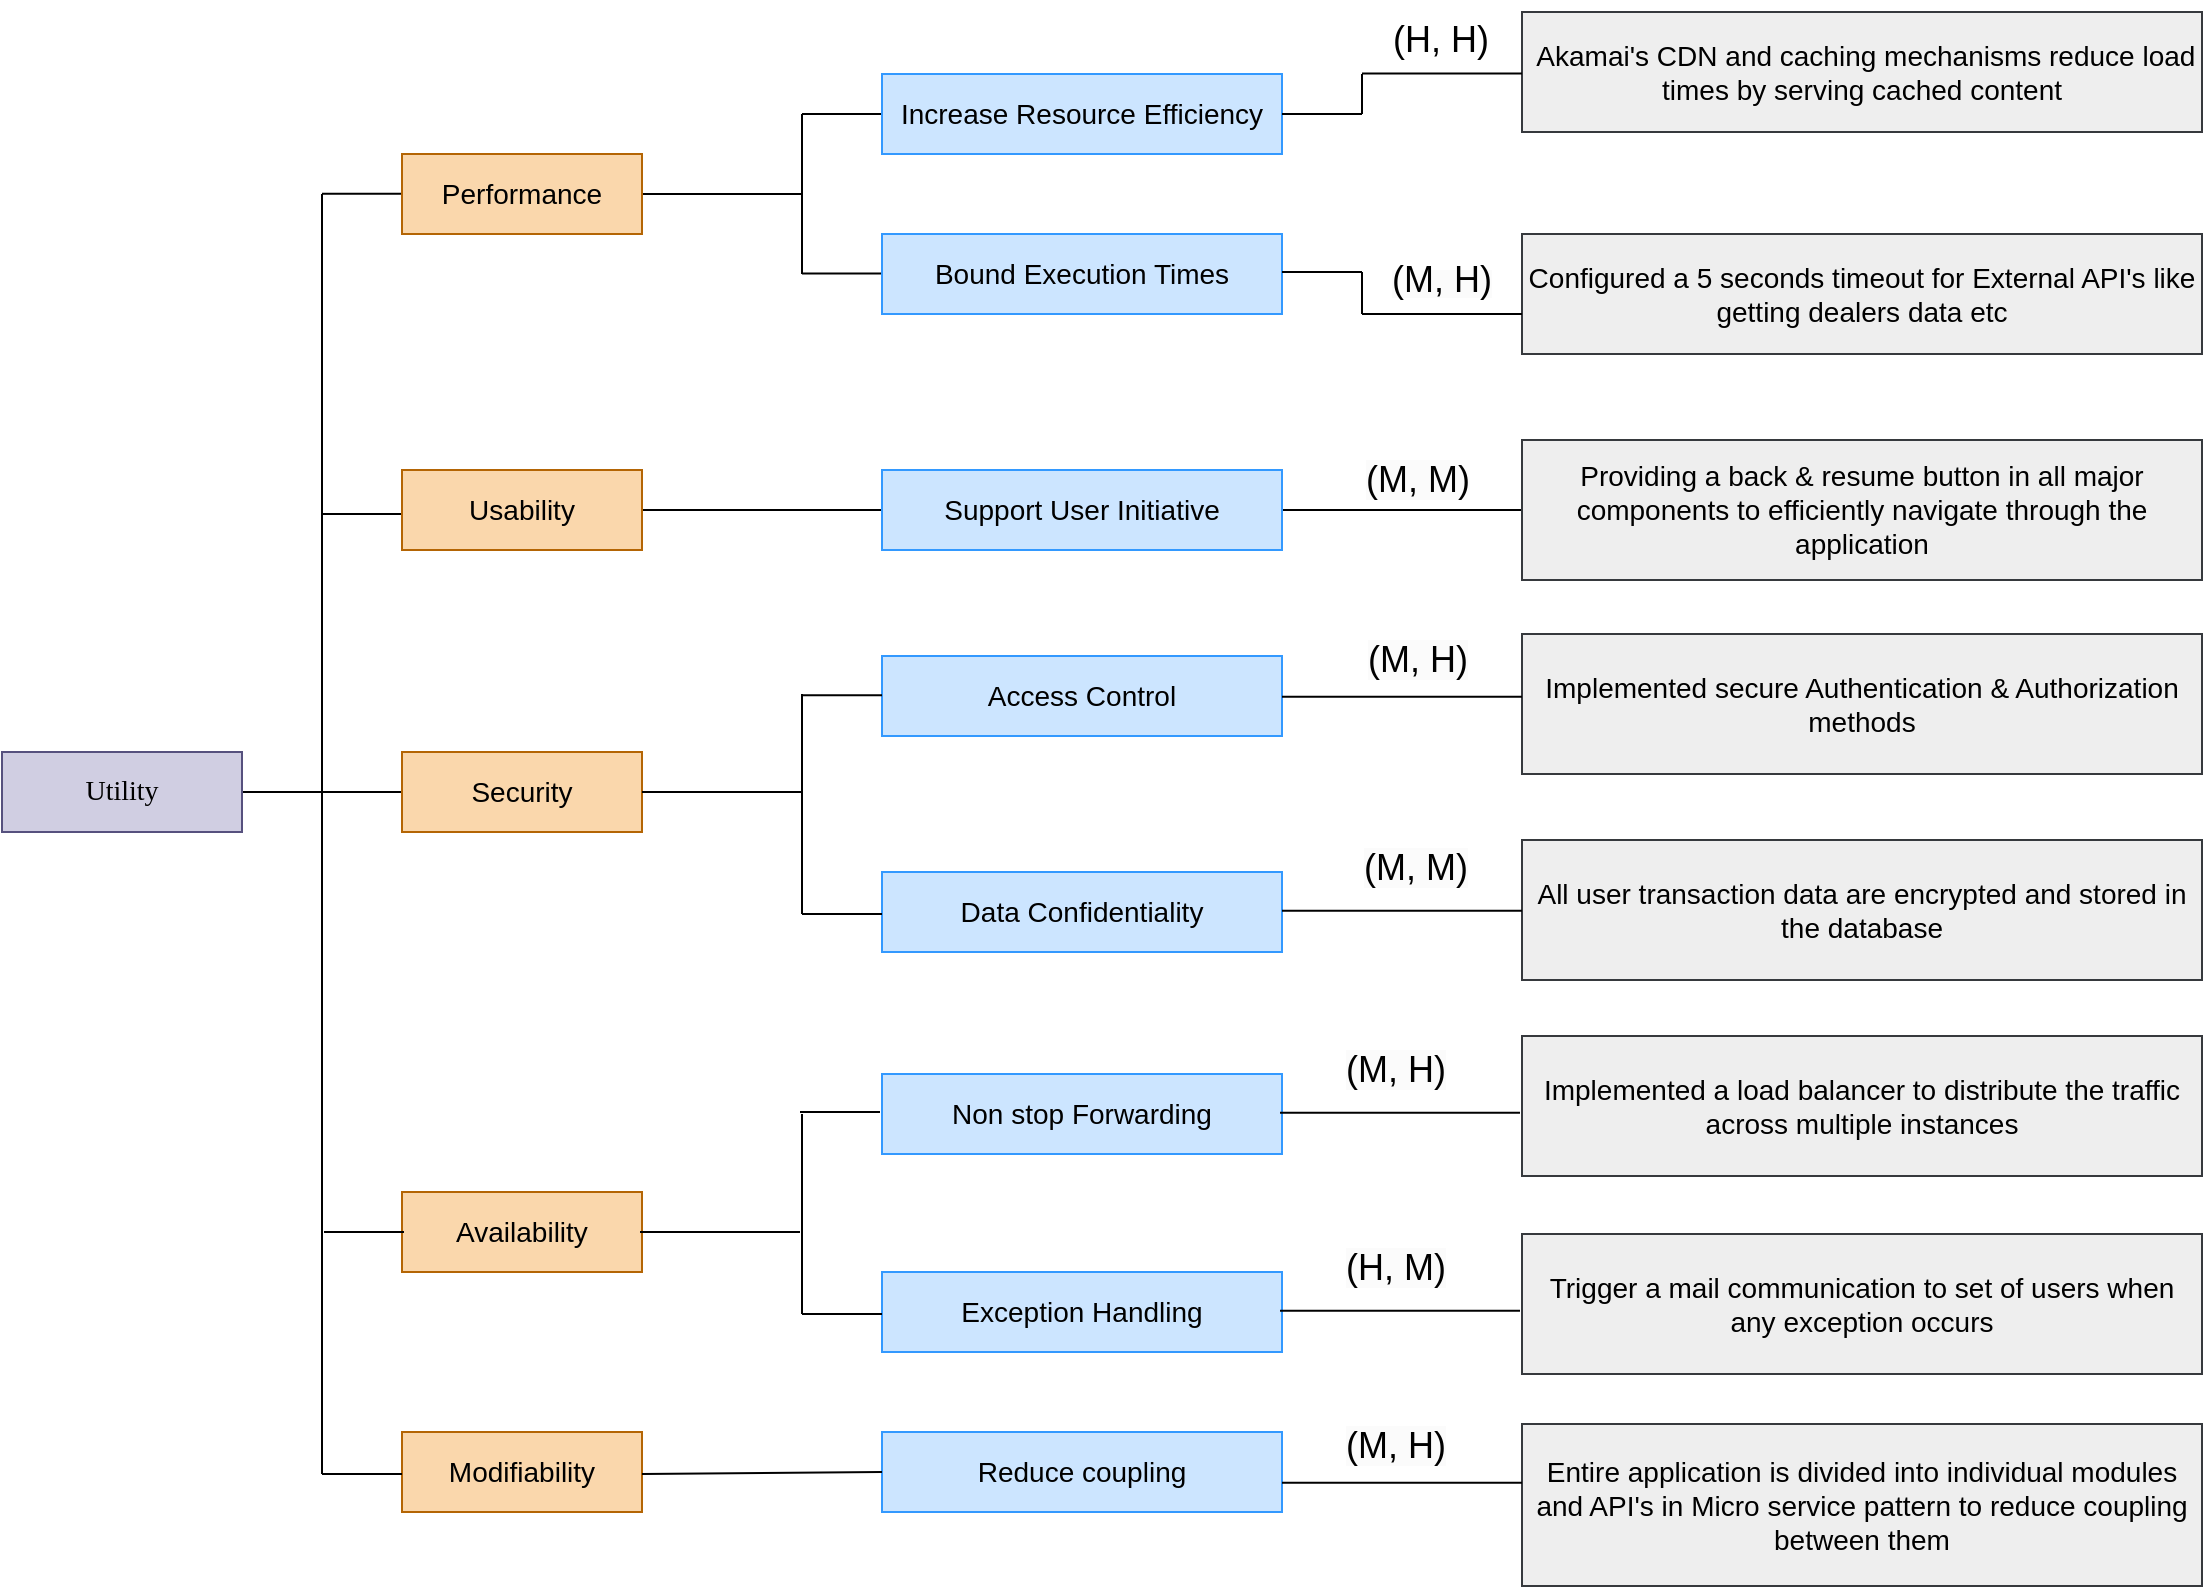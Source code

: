 <mxfile version="24.7.8">
  <diagram name="Page-1" id="LmiuUmgnv__zAsx9lShg">
    <mxGraphModel dx="3731" dy="2037" grid="1" gridSize="10" guides="1" tooltips="1" connect="1" arrows="1" fold="1" page="1" pageScale="1" pageWidth="1654" pageHeight="1169" math="0" shadow="0">
      <root>
        <mxCell id="0" />
        <mxCell id="1" parent="0" />
        <mxCell id="gtHZ6hIYW6Zl_LwmwWwU-5" value="&lt;font style=&quot;font-size: 14px;&quot;&gt;Availability&lt;/font&gt;" style="rounded=0;whiteSpace=wrap;html=1;fillColor=#fad7ac;strokeColor=#b46504;" vertex="1" parent="1">
          <mxGeometry x="240" y="599" width="120" height="40" as="geometry" />
        </mxCell>
        <mxCell id="gtHZ6hIYW6Zl_LwmwWwU-6" value="&lt;span style=&quot;font-size: 14px;&quot;&gt;Modifiability&lt;/span&gt;" style="rounded=0;whiteSpace=wrap;html=1;fillColor=#fad7ac;strokeColor=#b46504;" vertex="1" parent="1">
          <mxGeometry x="240" y="719" width="120" height="40" as="geometry" />
        </mxCell>
        <mxCell id="gtHZ6hIYW6Zl_LwmwWwU-8" value="&lt;font style=&quot;font-size: 14px;&quot;&gt;&amp;nbsp;Akamai&#39;s CDN and caching mechanisms reduce load times by serving cached content&lt;/font&gt;" style="rounded=0;whiteSpace=wrap;html=1;fillColor=#eeeeee;strokeColor=#36393d;" vertex="1" parent="1">
          <mxGeometry x="800" y="9" width="340" height="60" as="geometry" />
        </mxCell>
        <mxCell id="gtHZ6hIYW6Zl_LwmwWwU-12" value="&lt;span style=&quot;font-size: 14px;&quot;&gt;Configured a 5 seconds timeout for External API&#39;s like getting dealers data etc&lt;/span&gt;" style="rounded=0;whiteSpace=wrap;html=1;fillColor=#eeeeee;strokeColor=#36393d;" vertex="1" parent="1">
          <mxGeometry x="800" y="120" width="340" height="60" as="geometry" />
        </mxCell>
        <mxCell id="gtHZ6hIYW6Zl_LwmwWwU-17" value="" style="endArrow=none;html=1;rounded=0;exitX=1;exitY=0.5;exitDx=0;exitDy=0;entryX=0;entryY=0.5;entryDx=0;entryDy=0;" edge="1" parent="1" source="gtHZ6hIYW6Zl_LwmwWwU-1" target="gtHZ6hIYW6Zl_LwmwWwU-4">
          <mxGeometry width="50" height="50" relative="1" as="geometry">
            <mxPoint x="450" y="429" as="sourcePoint" />
            <mxPoint x="500" y="379" as="targetPoint" />
          </mxGeometry>
        </mxCell>
        <mxCell id="gtHZ6hIYW6Zl_LwmwWwU-18" value="" style="endArrow=none;html=1;rounded=0;" edge="1" parent="1">
          <mxGeometry width="50" height="50" relative="1" as="geometry">
            <mxPoint x="200" y="400" as="sourcePoint" />
            <mxPoint x="200" y="100" as="targetPoint" />
          </mxGeometry>
        </mxCell>
        <mxCell id="gtHZ6hIYW6Zl_LwmwWwU-20" value="" style="endArrow=none;html=1;rounded=0;" edge="1" parent="1">
          <mxGeometry width="50" height="50" relative="1" as="geometry">
            <mxPoint x="200" y="260" as="sourcePoint" />
            <mxPoint x="240" y="260" as="targetPoint" />
            <Array as="points" />
          </mxGeometry>
        </mxCell>
        <mxCell id="gtHZ6hIYW6Zl_LwmwWwU-4" value="&lt;font style=&quot;font-size: 14px;&quot;&gt;Security&lt;/font&gt;" style="rounded=0;whiteSpace=wrap;html=1;fillColor=#fad7ac;strokeColor=#b46504;" vertex="1" parent="1">
          <mxGeometry x="240" y="379" width="120" height="40" as="geometry" />
        </mxCell>
        <mxCell id="gtHZ6hIYW6Zl_LwmwWwU-1" value="&lt;font style=&quot;font-size: 14px;&quot; face=&quot;Verdana&quot;&gt;Utility&lt;/font&gt;" style="rounded=0;whiteSpace=wrap;html=1;fillColor=#d0cee2;strokeColor=#56517e;" vertex="1" parent="1">
          <mxGeometry x="40" y="379" width="120" height="40" as="geometry" />
        </mxCell>
        <mxCell id="gtHZ6hIYW6Zl_LwmwWwU-21" value="" style="endArrow=none;html=1;rounded=0;" edge="1" parent="1">
          <mxGeometry width="50" height="50" relative="1" as="geometry">
            <mxPoint x="200" y="99.82" as="sourcePoint" />
            <mxPoint x="240" y="99.82" as="targetPoint" />
            <Array as="points" />
          </mxGeometry>
        </mxCell>
        <mxCell id="gtHZ6hIYW6Zl_LwmwWwU-22" value="" style="endArrow=none;html=1;rounded=0;exitX=1;exitY=0.5;exitDx=0;exitDy=0;" edge="1" parent="1" source="gtHZ6hIYW6Zl_LwmwWwU-2">
          <mxGeometry width="50" height="50" relative="1" as="geometry">
            <mxPoint x="470" y="280" as="sourcePoint" />
            <mxPoint x="440" y="100" as="targetPoint" />
          </mxGeometry>
        </mxCell>
        <mxCell id="gtHZ6hIYW6Zl_LwmwWwU-23" value="" style="endArrow=none;html=1;rounded=0;" edge="1" parent="1">
          <mxGeometry width="50" height="50" relative="1" as="geometry">
            <mxPoint x="440" y="140" as="sourcePoint" />
            <mxPoint x="440" y="60" as="targetPoint" />
          </mxGeometry>
        </mxCell>
        <mxCell id="gtHZ6hIYW6Zl_LwmwWwU-24" value="" style="endArrow=none;html=1;rounded=0;entryX=0;entryY=0.5;entryDx=0;entryDy=0;" edge="1" parent="1" target="gtHZ6hIYW6Zl_LwmwWwU-7">
          <mxGeometry width="50" height="50" relative="1" as="geometry">
            <mxPoint x="440" y="60" as="sourcePoint" />
            <mxPoint x="520" y="230" as="targetPoint" />
          </mxGeometry>
        </mxCell>
        <mxCell id="gtHZ6hIYW6Zl_LwmwWwU-25" value="" style="endArrow=none;html=1;rounded=0;entryX=0;entryY=0.5;entryDx=0;entryDy=0;" edge="1" parent="1">
          <mxGeometry width="50" height="50" relative="1" as="geometry">
            <mxPoint x="440" y="139.71" as="sourcePoint" />
            <mxPoint x="480" y="139.71" as="targetPoint" />
          </mxGeometry>
        </mxCell>
        <mxCell id="gtHZ6hIYW6Zl_LwmwWwU-2" value="&lt;font style=&quot;font-size: 14px;&quot;&gt;Performance&lt;/font&gt;" style="rounded=0;whiteSpace=wrap;html=1;fillColor=#fad7ac;strokeColor=#b46504;" vertex="1" parent="1">
          <mxGeometry x="240" y="80" width="120" height="40" as="geometry" />
        </mxCell>
        <mxCell id="gtHZ6hIYW6Zl_LwmwWwU-7" value="&lt;font style=&quot;font-size: 14px;&quot;&gt;Increase Resource Efficiency&lt;/font&gt;" style="rounded=0;whiteSpace=wrap;html=1;fillColor=#cce5ff;strokeColor=#3399FF;" vertex="1" parent="1">
          <mxGeometry x="480" y="40" width="200" height="40" as="geometry" />
        </mxCell>
        <mxCell id="gtHZ6hIYW6Zl_LwmwWwU-11" value="&lt;span style=&quot;font-size: 14px;&quot;&gt;Bound Execution Times&lt;/span&gt;" style="rounded=0;whiteSpace=wrap;html=1;fillColor=#cce5ff;strokeColor=#3399FF;" vertex="1" parent="1">
          <mxGeometry x="480" y="120" width="200" height="40" as="geometry" />
        </mxCell>
        <mxCell id="gtHZ6hIYW6Zl_LwmwWwU-26" value="" style="endArrow=none;html=1;rounded=0;exitX=1;exitY=0.5;exitDx=0;exitDy=0;entryX=0;entryY=0.5;entryDx=0;entryDy=0;" edge="1" parent="1" source="gtHZ6hIYW6Zl_LwmwWwU-3" target="gtHZ6hIYW6Zl_LwmwWwU-13">
          <mxGeometry width="50" height="50" relative="1" as="geometry">
            <mxPoint x="420" y="320" as="sourcePoint" />
            <mxPoint x="470" y="270" as="targetPoint" />
          </mxGeometry>
        </mxCell>
        <mxCell id="gtHZ6hIYW6Zl_LwmwWwU-3" value="&lt;font style=&quot;font-size: 14px;&quot;&gt;Usability&lt;/font&gt;" style="rounded=0;whiteSpace=wrap;html=1;fillColor=#fad7ac;strokeColor=#b46504;" vertex="1" parent="1">
          <mxGeometry x="240" y="238" width="120" height="40" as="geometry" />
        </mxCell>
        <mxCell id="gtHZ6hIYW6Zl_LwmwWwU-27" value="" style="endArrow=none;html=1;rounded=0;entryX=1;entryY=0.5;entryDx=0;entryDy=0;exitX=0;exitY=0.5;exitDx=0;exitDy=0;" edge="1" parent="1" source="gtHZ6hIYW6Zl_LwmwWwU-14" target="gtHZ6hIYW6Zl_LwmwWwU-13">
          <mxGeometry width="50" height="50" relative="1" as="geometry">
            <mxPoint x="420" y="320" as="sourcePoint" />
            <mxPoint x="470" y="270" as="targetPoint" />
          </mxGeometry>
        </mxCell>
        <mxCell id="gtHZ6hIYW6Zl_LwmwWwU-13" value="&lt;span style=&quot;font-size: 14px;&quot;&gt;Support User Initiative&lt;/span&gt;" style="rounded=0;whiteSpace=wrap;html=1;fillColor=#cce5ff;strokeColor=#3399FF;" vertex="1" parent="1">
          <mxGeometry x="480" y="238" width="200" height="40" as="geometry" />
        </mxCell>
        <mxCell id="gtHZ6hIYW6Zl_LwmwWwU-14" value="&lt;span style=&quot;font-size: 14px;&quot;&gt;Providing a back &amp;amp; resume button in all major components to efficiently navigate through the application&lt;/span&gt;" style="rounded=0;whiteSpace=wrap;html=1;fillColor=#eeeeee;strokeColor=#36393d;" vertex="1" parent="1">
          <mxGeometry x="800" y="223" width="340" height="70" as="geometry" />
        </mxCell>
        <mxCell id="gtHZ6hIYW6Zl_LwmwWwU-28" value="" style="endArrow=none;html=1;rounded=0;entryX=1;entryY=0.5;entryDx=0;entryDy=0;" edge="1" parent="1" target="gtHZ6hIYW6Zl_LwmwWwU-7">
          <mxGeometry width="50" height="50" relative="1" as="geometry">
            <mxPoint x="720" y="60" as="sourcePoint" />
            <mxPoint x="470" y="190" as="targetPoint" />
          </mxGeometry>
        </mxCell>
        <mxCell id="gtHZ6hIYW6Zl_LwmwWwU-29" value="" style="endArrow=none;html=1;rounded=0;" edge="1" parent="1">
          <mxGeometry width="50" height="50" relative="1" as="geometry">
            <mxPoint x="720" y="40" as="sourcePoint" />
            <mxPoint x="720" y="60" as="targetPoint" />
          </mxGeometry>
        </mxCell>
        <mxCell id="gtHZ6hIYW6Zl_LwmwWwU-31" value="" style="endArrow=none;html=1;rounded=0;entryX=1;entryY=0.5;entryDx=0;entryDy=0;" edge="1" parent="1">
          <mxGeometry width="50" height="50" relative="1" as="geometry">
            <mxPoint x="720" y="139" as="sourcePoint" />
            <mxPoint x="680" y="139" as="targetPoint" />
          </mxGeometry>
        </mxCell>
        <mxCell id="gtHZ6hIYW6Zl_LwmwWwU-32" value="" style="endArrow=none;html=1;rounded=0;" edge="1" parent="1">
          <mxGeometry width="50" height="50" relative="1" as="geometry">
            <mxPoint x="720" y="139" as="sourcePoint" />
            <mxPoint x="720" y="160" as="targetPoint" />
          </mxGeometry>
        </mxCell>
        <mxCell id="gtHZ6hIYW6Zl_LwmwWwU-33" value="" style="endArrow=none;html=1;rounded=0;" edge="1" parent="1">
          <mxGeometry width="50" height="50" relative="1" as="geometry">
            <mxPoint x="720" y="160" as="sourcePoint" />
            <mxPoint x="800" y="160" as="targetPoint" />
          </mxGeometry>
        </mxCell>
        <mxCell id="gtHZ6hIYW6Zl_LwmwWwU-34" value="" style="endArrow=none;html=1;rounded=0;" edge="1" parent="1">
          <mxGeometry width="50" height="50" relative="1" as="geometry">
            <mxPoint x="720" y="39.79" as="sourcePoint" />
            <mxPoint x="800" y="39.79" as="targetPoint" />
          </mxGeometry>
        </mxCell>
        <mxCell id="gtHZ6hIYW6Zl_LwmwWwU-35" value="&lt;span style=&quot;font-size: 14px;&quot;&gt;Access Control&lt;/span&gt;" style="rounded=0;whiteSpace=wrap;html=1;fillColor=#cce5ff;strokeColor=#3399FF;" vertex="1" parent="1">
          <mxGeometry x="480" y="331" width="200" height="40" as="geometry" />
        </mxCell>
        <mxCell id="gtHZ6hIYW6Zl_LwmwWwU-36" value="&lt;span style=&quot;font-size: 14px;&quot;&gt;Implemented secure Authentication &amp;amp; Authorization methods&lt;/span&gt;" style="rounded=0;whiteSpace=wrap;html=1;fillColor=#eeeeee;strokeColor=#36393d;" vertex="1" parent="1">
          <mxGeometry x="800" y="320" width="340" height="70" as="geometry" />
        </mxCell>
        <mxCell id="gtHZ6hIYW6Zl_LwmwWwU-37" value="&lt;span style=&quot;font-size: 14px;&quot;&gt;Data Confidentiality&lt;/span&gt;" style="rounded=0;whiteSpace=wrap;html=1;fillColor=#cce5ff;strokeColor=#3399FF;" vertex="1" parent="1">
          <mxGeometry x="480" y="439" width="200" height="40" as="geometry" />
        </mxCell>
        <mxCell id="gtHZ6hIYW6Zl_LwmwWwU-38" value="&lt;span style=&quot;font-size: 14px;&quot;&gt;All user transaction data are encrypted and stored in the database&lt;/span&gt;" style="rounded=0;whiteSpace=wrap;html=1;fillColor=#eeeeee;strokeColor=#36393d;" vertex="1" parent="1">
          <mxGeometry x="800" y="423" width="340" height="70" as="geometry" />
        </mxCell>
        <mxCell id="gtHZ6hIYW6Zl_LwmwWwU-39" value="" style="endArrow=none;html=1;rounded=0;exitX=1;exitY=0.5;exitDx=0;exitDy=0;" edge="1" parent="1" source="gtHZ6hIYW6Zl_LwmwWwU-4">
          <mxGeometry width="50" height="50" relative="1" as="geometry">
            <mxPoint x="560" y="400" as="sourcePoint" />
            <mxPoint x="440" y="399" as="targetPoint" />
          </mxGeometry>
        </mxCell>
        <mxCell id="gtHZ6hIYW6Zl_LwmwWwU-40" value="" style="endArrow=none;html=1;rounded=0;" edge="1" parent="1">
          <mxGeometry width="50" height="50" relative="1" as="geometry">
            <mxPoint x="440" y="400" as="sourcePoint" />
            <mxPoint x="440" y="350" as="targetPoint" />
          </mxGeometry>
        </mxCell>
        <mxCell id="gtHZ6hIYW6Zl_LwmwWwU-41" value="" style="endArrow=none;html=1;rounded=0;entryX=0;entryY=0.5;entryDx=0;entryDy=0;" edge="1" parent="1">
          <mxGeometry width="50" height="50" relative="1" as="geometry">
            <mxPoint x="440" y="350.57" as="sourcePoint" />
            <mxPoint x="480" y="350.57" as="targetPoint" />
          </mxGeometry>
        </mxCell>
        <mxCell id="gtHZ6hIYW6Zl_LwmwWwU-42" value="" style="endArrow=none;html=1;rounded=0;" edge="1" parent="1">
          <mxGeometry width="50" height="50" relative="1" as="geometry">
            <mxPoint x="440" y="460" as="sourcePoint" />
            <mxPoint x="440" y="400" as="targetPoint" />
          </mxGeometry>
        </mxCell>
        <mxCell id="gtHZ6hIYW6Zl_LwmwWwU-43" value="" style="endArrow=none;html=1;rounded=0;entryX=0;entryY=0.5;entryDx=0;entryDy=0;" edge="1" parent="1">
          <mxGeometry width="50" height="50" relative="1" as="geometry">
            <mxPoint x="440" y="460" as="sourcePoint" />
            <mxPoint x="480" y="460" as="targetPoint" />
          </mxGeometry>
        </mxCell>
        <mxCell id="gtHZ6hIYW6Zl_LwmwWwU-44" value="" style="endArrow=none;html=1;rounded=0;entryX=1;entryY=0.5;entryDx=0;entryDy=0;exitX=0;exitY=0.5;exitDx=0;exitDy=0;" edge="1" parent="1">
          <mxGeometry width="50" height="50" relative="1" as="geometry">
            <mxPoint x="800" y="351.38" as="sourcePoint" />
            <mxPoint x="680" y="351.38" as="targetPoint" />
          </mxGeometry>
        </mxCell>
        <mxCell id="gtHZ6hIYW6Zl_LwmwWwU-45" value="" style="endArrow=none;html=1;rounded=0;entryX=1;entryY=0.5;entryDx=0;entryDy=0;exitX=0;exitY=0.5;exitDx=0;exitDy=0;" edge="1" parent="1">
          <mxGeometry width="50" height="50" relative="1" as="geometry">
            <mxPoint x="800" y="458.37" as="sourcePoint" />
            <mxPoint x="680" y="458.37" as="targetPoint" />
          </mxGeometry>
        </mxCell>
        <mxCell id="gtHZ6hIYW6Zl_LwmwWwU-46" value="&lt;span style=&quot;font-size: 14px;&quot;&gt;Non stop Forwarding&lt;/span&gt;" style="rounded=0;whiteSpace=wrap;html=1;fillColor=#cce5ff;strokeColor=#3399FF;" vertex="1" parent="1">
          <mxGeometry x="480" y="540" width="200" height="40" as="geometry" />
        </mxCell>
        <mxCell id="gtHZ6hIYW6Zl_LwmwWwU-47" value="&lt;span style=&quot;font-size: 14px;&quot;&gt;Implemented a load balancer to distribute the traffic across multiple instances&lt;/span&gt;" style="rounded=0;whiteSpace=wrap;html=1;fillColor=#eeeeee;strokeColor=#36393d;" vertex="1" parent="1">
          <mxGeometry x="800" y="521" width="340" height="70" as="geometry" />
        </mxCell>
        <mxCell id="gtHZ6hIYW6Zl_LwmwWwU-48" value="" style="endArrow=none;html=1;rounded=0;" edge="1" parent="1">
          <mxGeometry width="50" height="50" relative="1" as="geometry">
            <mxPoint x="200" y="740" as="sourcePoint" />
            <mxPoint x="200" y="400" as="targetPoint" />
          </mxGeometry>
        </mxCell>
        <mxCell id="gtHZ6hIYW6Zl_LwmwWwU-50" value="" style="endArrow=none;html=1;rounded=0;" edge="1" parent="1">
          <mxGeometry width="50" height="50" relative="1" as="geometry">
            <mxPoint x="201" y="619" as="sourcePoint" />
            <mxPoint x="241" y="619" as="targetPoint" />
            <Array as="points" />
          </mxGeometry>
        </mxCell>
        <mxCell id="gtHZ6hIYW6Zl_LwmwWwU-51" value="" style="endArrow=none;html=1;rounded=0;exitX=1;exitY=0.5;exitDx=0;exitDy=0;" edge="1" parent="1">
          <mxGeometry width="50" height="50" relative="1" as="geometry">
            <mxPoint x="359" y="619" as="sourcePoint" />
            <mxPoint x="439" y="619" as="targetPoint" />
          </mxGeometry>
        </mxCell>
        <mxCell id="gtHZ6hIYW6Zl_LwmwWwU-52" value="" style="endArrow=none;html=1;rounded=0;" edge="1" parent="1">
          <mxGeometry width="50" height="50" relative="1" as="geometry">
            <mxPoint x="440" y="619" as="sourcePoint" />
            <mxPoint x="440" y="560" as="targetPoint" />
          </mxGeometry>
        </mxCell>
        <mxCell id="gtHZ6hIYW6Zl_LwmwWwU-53" value="" style="endArrow=none;html=1;rounded=0;entryX=0;entryY=0.5;entryDx=0;entryDy=0;" edge="1" parent="1">
          <mxGeometry width="50" height="50" relative="1" as="geometry">
            <mxPoint x="439" y="559" as="sourcePoint" />
            <mxPoint x="479" y="559" as="targetPoint" />
          </mxGeometry>
        </mxCell>
        <mxCell id="gtHZ6hIYW6Zl_LwmwWwU-54" value="" style="endArrow=none;html=1;rounded=0;entryX=1;entryY=0.5;entryDx=0;entryDy=0;exitX=0;exitY=0.5;exitDx=0;exitDy=0;" edge="1" parent="1">
          <mxGeometry width="50" height="50" relative="1" as="geometry">
            <mxPoint x="799" y="559.37" as="sourcePoint" />
            <mxPoint x="679" y="559.37" as="targetPoint" />
          </mxGeometry>
        </mxCell>
        <mxCell id="gtHZ6hIYW6Zl_LwmwWwU-55" value="&lt;span style=&quot;font-size: 14px;&quot;&gt;Exception Handling&lt;/span&gt;" style="rounded=0;whiteSpace=wrap;html=1;fillColor=#cce5ff;strokeColor=#3399FF;" vertex="1" parent="1">
          <mxGeometry x="480" y="639" width="200" height="40" as="geometry" />
        </mxCell>
        <mxCell id="gtHZ6hIYW6Zl_LwmwWwU-56" value="&lt;span style=&quot;font-size: 14px;&quot;&gt;Trigger a mail communication to set of users when any exception occurs&lt;/span&gt;" style="rounded=0;whiteSpace=wrap;html=1;fillColor=#eeeeee;strokeColor=#36393d;" vertex="1" parent="1">
          <mxGeometry x="800" y="620" width="340" height="70" as="geometry" />
        </mxCell>
        <mxCell id="gtHZ6hIYW6Zl_LwmwWwU-57" value="" style="endArrow=none;html=1;rounded=0;" edge="1" parent="1">
          <mxGeometry width="50" height="50" relative="1" as="geometry">
            <mxPoint x="440" y="660" as="sourcePoint" />
            <mxPoint x="440" y="619" as="targetPoint" />
          </mxGeometry>
        </mxCell>
        <mxCell id="gtHZ6hIYW6Zl_LwmwWwU-58" value="" style="endArrow=none;html=1;rounded=0;entryX=0;entryY=0.5;entryDx=0;entryDy=0;" edge="1" parent="1">
          <mxGeometry width="50" height="50" relative="1" as="geometry">
            <mxPoint x="440" y="660" as="sourcePoint" />
            <mxPoint x="480" y="660" as="targetPoint" />
          </mxGeometry>
        </mxCell>
        <mxCell id="gtHZ6hIYW6Zl_LwmwWwU-59" value="" style="endArrow=none;html=1;rounded=0;entryX=1;entryY=0.5;entryDx=0;entryDy=0;exitX=0;exitY=0.5;exitDx=0;exitDy=0;" edge="1" parent="1">
          <mxGeometry width="50" height="50" relative="1" as="geometry">
            <mxPoint x="799" y="658.37" as="sourcePoint" />
            <mxPoint x="679" y="658.37" as="targetPoint" />
          </mxGeometry>
        </mxCell>
        <mxCell id="gtHZ6hIYW6Zl_LwmwWwU-60" value="" style="endArrow=none;html=1;rounded=0;" edge="1" parent="1">
          <mxGeometry width="50" height="50" relative="1" as="geometry">
            <mxPoint x="200" y="740" as="sourcePoint" />
            <mxPoint x="240" y="740" as="targetPoint" />
            <Array as="points" />
          </mxGeometry>
        </mxCell>
        <mxCell id="gtHZ6hIYW6Zl_LwmwWwU-61" value="&lt;span style=&quot;font-size: 14px;&quot;&gt;Reduce coupling&lt;/span&gt;" style="rounded=0;whiteSpace=wrap;html=1;fillColor=#cce5ff;strokeColor=#3399FF;" vertex="1" parent="1">
          <mxGeometry x="480" y="719" width="200" height="40" as="geometry" />
        </mxCell>
        <mxCell id="gtHZ6hIYW6Zl_LwmwWwU-62" value="&lt;span style=&quot;font-size: 14px;&quot;&gt;Entire application is divided into individual modules and API&#39;s in Micro service pattern to reduce coupling between them&lt;/span&gt;" style="rounded=0;whiteSpace=wrap;html=1;fillColor=#eeeeee;strokeColor=#36393d;" vertex="1" parent="1">
          <mxGeometry x="800" y="715" width="340" height="81" as="geometry" />
        </mxCell>
        <mxCell id="gtHZ6hIYW6Zl_LwmwWwU-63" value="" style="endArrow=none;html=1;rounded=0;exitX=1;exitY=0.5;exitDx=0;exitDy=0;entryX=0;entryY=0.5;entryDx=0;entryDy=0;" edge="1" parent="1" target="gtHZ6hIYW6Zl_LwmwWwU-61">
          <mxGeometry width="50" height="50" relative="1" as="geometry">
            <mxPoint x="360" y="740" as="sourcePoint" />
            <mxPoint x="440" y="740" as="targetPoint" />
          </mxGeometry>
        </mxCell>
        <mxCell id="gtHZ6hIYW6Zl_LwmwWwU-64" value="" style="endArrow=none;html=1;rounded=0;entryX=1;entryY=0.5;entryDx=0;entryDy=0;exitX=0;exitY=0.5;exitDx=0;exitDy=0;" edge="1" parent="1">
          <mxGeometry width="50" height="50" relative="1" as="geometry">
            <mxPoint x="800" y="744.37" as="sourcePoint" />
            <mxPoint x="680" y="744.37" as="targetPoint" />
          </mxGeometry>
        </mxCell>
        <mxCell id="gtHZ6hIYW6Zl_LwmwWwU-65" value="&lt;font style=&quot;font-size: 18px;&quot;&gt;(H, H)&lt;/font&gt;" style="text;html=1;align=center;verticalAlign=middle;resizable=0;points=[];autosize=1;strokeColor=none;fillColor=none;" vertex="1" parent="1">
          <mxGeometry x="724" y="3" width="70" height="40" as="geometry" />
        </mxCell>
        <mxCell id="gtHZ6hIYW6Zl_LwmwWwU-66" value="&lt;span style=&quot;color: rgb(0, 0, 0); font-family: Helvetica; font-style: normal; font-variant-ligatures: normal; font-variant-caps: normal; font-weight: 400; letter-spacing: normal; orphans: 2; text-align: center; text-indent: 0px; text-transform: none; widows: 2; word-spacing: 0px; -webkit-text-stroke-width: 0px; white-space: nowrap; background-color: rgb(251, 251, 251); text-decoration-thickness: initial; text-decoration-style: initial; text-decoration-color: initial; float: none; display: inline !important;&quot;&gt;&lt;font style=&quot;font-size: 18px;&quot;&gt;(M, H)&lt;/font&gt;&lt;/span&gt;" style="text;whiteSpace=wrap;html=1;" vertex="1" parent="1">
          <mxGeometry x="733" y="126" width="70" height="40" as="geometry" />
        </mxCell>
        <mxCell id="gtHZ6hIYW6Zl_LwmwWwU-68" value="&lt;span style=&quot;color: rgb(0, 0, 0); font-family: Helvetica; font-size: 18px; font-style: normal; font-variant-ligatures: normal; font-variant-caps: normal; font-weight: 400; letter-spacing: normal; orphans: 2; text-align: center; text-indent: 0px; text-transform: none; widows: 2; word-spacing: 0px; -webkit-text-stroke-width: 0px; white-space: nowrap; background-color: rgb(251, 251, 251); text-decoration-thickness: initial; text-decoration-style: initial; text-decoration-color: initial; display: inline !important; float: none;&quot;&gt;(M, M)&lt;/span&gt;" style="text;whiteSpace=wrap;html=1;" vertex="1" parent="1">
          <mxGeometry x="720" y="226" width="80" height="50" as="geometry" />
        </mxCell>
        <mxCell id="gtHZ6hIYW6Zl_LwmwWwU-69" value="&lt;span style=&quot;color: rgb(0, 0, 0); font-family: Helvetica; font-size: 18px; font-style: normal; font-variant-ligatures: normal; font-variant-caps: normal; font-weight: 400; letter-spacing: normal; orphans: 2; text-align: center; text-indent: 0px; text-transform: none; widows: 2; word-spacing: 0px; -webkit-text-stroke-width: 0px; white-space: nowrap; background-color: rgb(251, 251, 251); text-decoration-thickness: initial; text-decoration-style: initial; text-decoration-color: initial; display: inline !important; float: none;&quot;&gt;(M, H)&lt;/span&gt;" style="text;whiteSpace=wrap;html=1;" vertex="1" parent="1">
          <mxGeometry x="721" y="316" width="80" height="50" as="geometry" />
        </mxCell>
        <mxCell id="gtHZ6hIYW6Zl_LwmwWwU-70" value="&lt;span style=&quot;color: rgb(0, 0, 0); font-family: Helvetica; font-size: 18px; font-style: normal; font-variant-ligatures: normal; font-variant-caps: normal; font-weight: 400; letter-spacing: normal; orphans: 2; text-align: center; text-indent: 0px; text-transform: none; widows: 2; word-spacing: 0px; -webkit-text-stroke-width: 0px; white-space: nowrap; background-color: rgb(251, 251, 251); text-decoration-thickness: initial; text-decoration-style: initial; text-decoration-color: initial; display: inline !important; float: none;&quot;&gt;(M, M)&lt;/span&gt;" style="text;whiteSpace=wrap;html=1;" vertex="1" parent="1">
          <mxGeometry x="719" y="420" width="80" height="50" as="geometry" />
        </mxCell>
        <mxCell id="gtHZ6hIYW6Zl_LwmwWwU-71" value="&lt;span style=&quot;color: rgb(0, 0, 0); font-family: Helvetica; font-size: 18px; font-style: normal; font-variant-ligatures: normal; font-variant-caps: normal; font-weight: 400; letter-spacing: normal; orphans: 2; text-align: center; text-indent: 0px; text-transform: none; widows: 2; word-spacing: 0px; -webkit-text-stroke-width: 0px; white-space: nowrap; background-color: rgb(251, 251, 251); text-decoration-thickness: initial; text-decoration-style: initial; text-decoration-color: initial; display: inline !important; float: none;&quot;&gt;(M, H)&lt;/span&gt;" style="text;whiteSpace=wrap;html=1;" vertex="1" parent="1">
          <mxGeometry x="710" y="521" width="80" height="50" as="geometry" />
        </mxCell>
        <mxCell id="gtHZ6hIYW6Zl_LwmwWwU-72" value="&lt;span style=&quot;color: rgb(0, 0, 0); font-family: Helvetica; font-size: 18px; font-style: normal; font-variant-ligatures: normal; font-variant-caps: normal; font-weight: 400; letter-spacing: normal; orphans: 2; text-align: center; text-indent: 0px; text-transform: none; widows: 2; word-spacing: 0px; -webkit-text-stroke-width: 0px; white-space: nowrap; background-color: rgb(251, 251, 251); text-decoration-thickness: initial; text-decoration-style: initial; text-decoration-color: initial; display: inline !important; float: none;&quot;&gt;(H, M)&lt;/span&gt;" style="text;whiteSpace=wrap;html=1;" vertex="1" parent="1">
          <mxGeometry x="710" y="620" width="80" height="50" as="geometry" />
        </mxCell>
        <mxCell id="gtHZ6hIYW6Zl_LwmwWwU-73" value="&lt;span style=&quot;color: rgb(0, 0, 0); font-family: Helvetica; font-size: 18px; font-style: normal; font-variant-ligatures: normal; font-variant-caps: normal; font-weight: 400; letter-spacing: normal; orphans: 2; text-align: center; text-indent: 0px; text-transform: none; widows: 2; word-spacing: 0px; -webkit-text-stroke-width: 0px; white-space: nowrap; background-color: rgb(251, 251, 251); text-decoration-thickness: initial; text-decoration-style: initial; text-decoration-color: initial; display: inline !important; float: none;&quot;&gt;(M, H)&lt;/span&gt;" style="text;whiteSpace=wrap;html=1;" vertex="1" parent="1">
          <mxGeometry x="710" y="709" width="80" height="50" as="geometry" />
        </mxCell>
      </root>
    </mxGraphModel>
  </diagram>
</mxfile>
